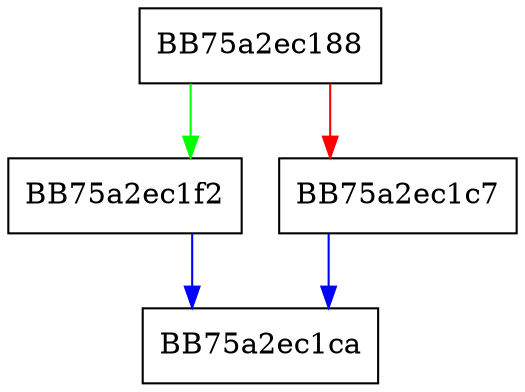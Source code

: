 digraph get_child_optional {
  node [shape="box"];
  graph [splines=ortho];
  BB75a2ec188 -> BB75a2ec1f2 [color="green"];
  BB75a2ec188 -> BB75a2ec1c7 [color="red"];
  BB75a2ec1c7 -> BB75a2ec1ca [color="blue"];
  BB75a2ec1f2 -> BB75a2ec1ca [color="blue"];
}